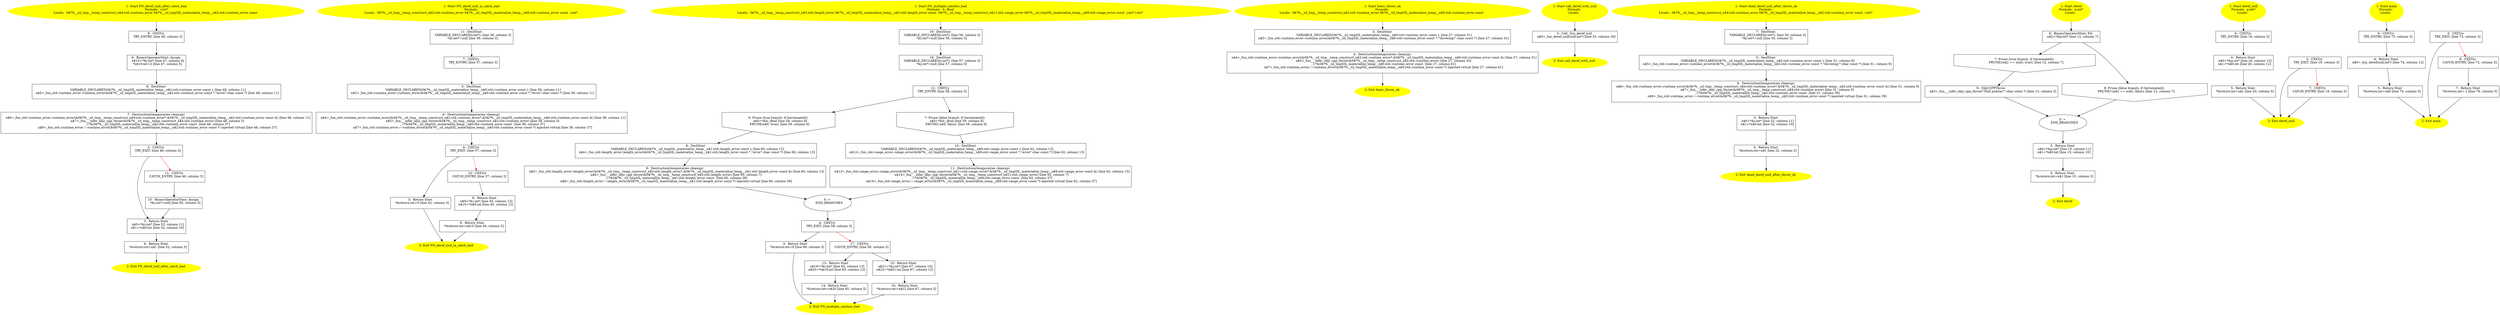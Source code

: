 /* @generated */
digraph cfg {
"FN_deref_null_after_catch_bad#462.43441e3badf1bb57_1" [label="1: Start FN_deref_null_after_catch_bad\nFormals:  i:int*\nLocals:  0$?%__sil_tmp__temp_construct_n$4:std::runtime_error 0$?%__sil_tmpSIL_materialize_temp__n$2:std::runtime_error const  \n  " color=yellow style=filled]
	

	 "FN_deref_null_after_catch_bad#462.43441e3badf1bb57_1" -> "FN_deref_null_after_catch_bad#462.43441e3badf1bb57_9" ;
"FN_deref_null_after_catch_bad#462.43441e3badf1bb57_2" [label="2: Exit FN_deref_null_after_catch_bad \n  " color=yellow style=filled]
	

"FN_deref_null_after_catch_bad#462.43441e3badf1bb57_3" [label="3:  Return Stmt \n   n$0=*&i:int* [line 52, column 11]\n  n$1=*n$0:int [line 52, column 10]\n " shape="box"]
	

	 "FN_deref_null_after_catch_bad#462.43441e3badf1bb57_3" -> "FN_deref_null_after_catch_bad#462.43441e3badf1bb57_4" ;
"FN_deref_null_after_catch_bad#462.43441e3badf1bb57_4" [label="4:  Return Stmt \n   *&return:int=n$1 [line 52, column 3]\n " shape="box"]
	

	 "FN_deref_null_after_catch_bad#462.43441e3badf1bb57_4" -> "FN_deref_null_after_catch_bad#462.43441e3badf1bb57_2" ;
"FN_deref_null_after_catch_bad#462.43441e3badf1bb57_5" [label="5:  CXXTry \n   TRY_EXIT; [line 46, column 3]\n " shape="box"]
	

	 "FN_deref_null_after_catch_bad#462.43441e3badf1bb57_5" -> "FN_deref_null_after_catch_bad#462.43441e3badf1bb57_3" ;
	 "FN_deref_null_after_catch_bad#462.43441e3badf1bb57_5" -> "FN_deref_null_after_catch_bad#462.43441e3badf1bb57_11" [color="red" ];
"FN_deref_null_after_catch_bad#462.43441e3badf1bb57_6" [label="6:  DeclStmt \n   VARIABLE_DECLARED(0$?%__sil_tmpSIL_materialize_temp__n$2:std::runtime_error const ); [line 48, column 11]\n  n$5=_fun_std::runtime_error::runtime_error(&0$?%__sil_tmpSIL_materialize_temp__n$2:std::runtime_error const *,\"error\":char const *) [line 48, column 11]\n " shape="box"]
	

	 "FN_deref_null_after_catch_bad#462.43441e3badf1bb57_6" -> "FN_deref_null_after_catch_bad#462.43441e3badf1bb57_7" ;
"FN_deref_null_after_catch_bad#462.43441e3badf1bb57_7" [label="7:  Destruction(temporaries cleanup) \n   n$6=_fun_std::runtime_error::runtime_error(&0$?%__sil_tmp__temp_construct_n$4:std::runtime_error*,&0$?%__sil_tmpSIL_materialize_temp__n$2:std::runtime_error const &) [line 48, column 11]\n  n$7=_fun___infer_objc_cpp_throw(&0$?%__sil_tmp__temp_construct_n$4:std::runtime_error) [line 48, column 5]\n  _=*&0$?%__sil_tmpSIL_materialize_temp__n$2:std::runtime_error const  [line 48, column 37]\n  n$9=_fun_std::runtime_error::~runtime_error(&0$?%__sil_tmpSIL_materialize_temp__n$2:std::runtime_error const *) injected virtual [line 48, column 37]\n " shape="box"]
	

	 "FN_deref_null_after_catch_bad#462.43441e3badf1bb57_7" -> "FN_deref_null_after_catch_bad#462.43441e3badf1bb57_5" ;
"FN_deref_null_after_catch_bad#462.43441e3badf1bb57_8" [label="8:  BinaryOperatorStmt: Assign \n   n$10=*&i:int* [line 47, column 6]\n  *n$10:int=2 [line 47, column 5]\n " shape="box"]
	

	 "FN_deref_null_after_catch_bad#462.43441e3badf1bb57_8" -> "FN_deref_null_after_catch_bad#462.43441e3badf1bb57_6" ;
"FN_deref_null_after_catch_bad#462.43441e3badf1bb57_9" [label="9:  CXXTry \n   TRY_ENTRY; [line 46, column 3]\n " shape="box"]
	

	 "FN_deref_null_after_catch_bad#462.43441e3badf1bb57_9" -> "FN_deref_null_after_catch_bad#462.43441e3badf1bb57_8" ;
"FN_deref_null_after_catch_bad#462.43441e3badf1bb57_10" [label="10:  BinaryOperatorStmt: Assign \n   *&i:int*=null [line 50, column 5]\n " shape="box"]
	

	 "FN_deref_null_after_catch_bad#462.43441e3badf1bb57_10" -> "FN_deref_null_after_catch_bad#462.43441e3badf1bb57_3" ;
"FN_deref_null_after_catch_bad#462.43441e3badf1bb57_11" [label="11:  CXXTry \n   CATCH_ENTRY; [line 46, column 3]\n " shape="box"]
	

	 "FN_deref_null_after_catch_bad#462.43441e3badf1bb57_11" -> "FN_deref_null_after_catch_bad#462.43441e3badf1bb57_10" ;
"FN_deref_null_in_catch_bad#929789.c83eec7c9ab8ce2e_1" [label="1: Start FN_deref_null_in_catch_bad\nFormals: \nLocals:  0$?%__sil_tmp__temp_construct_n$2:std::runtime_error 0$?%__sil_tmpSIL_materialize_temp__n$0:std::runtime_error const  i:int* \n  " color=yellow style=filled]
	

	 "FN_deref_null_in_catch_bad#929789.c83eec7c9ab8ce2e_1" -> "FN_deref_null_in_catch_bad#929789.c83eec7c9ab8ce2e_11" ;
"FN_deref_null_in_catch_bad#929789.c83eec7c9ab8ce2e_2" [label="2: Exit FN_deref_null_in_catch_bad \n  " color=yellow style=filled]
	

"FN_deref_null_in_catch_bad#929789.c83eec7c9ab8ce2e_3" [label="3:  Return Stmt \n   *&return:int=0 [line 42, column 3]\n " shape="box"]
	

	 "FN_deref_null_in_catch_bad#929789.c83eec7c9ab8ce2e_3" -> "FN_deref_null_in_catch_bad#929789.c83eec7c9ab8ce2e_2" ;
"FN_deref_null_in_catch_bad#929789.c83eec7c9ab8ce2e_4" [label="4:  CXXTry \n   TRY_EXIT; [line 37, column 3]\n " shape="box"]
	

	 "FN_deref_null_in_catch_bad#929789.c83eec7c9ab8ce2e_4" -> "FN_deref_null_in_catch_bad#929789.c83eec7c9ab8ce2e_3" ;
	 "FN_deref_null_in_catch_bad#929789.c83eec7c9ab8ce2e_4" -> "FN_deref_null_in_catch_bad#929789.c83eec7c9ab8ce2e_10" [color="red" ];
"FN_deref_null_in_catch_bad#929789.c83eec7c9ab8ce2e_5" [label="5:  DeclStmt \n   VARIABLE_DECLARED(0$?%__sil_tmpSIL_materialize_temp__n$0:std::runtime_error const ); [line 38, column 11]\n  n$3=_fun_std::runtime_error::runtime_error(&0$?%__sil_tmpSIL_materialize_temp__n$0:std::runtime_error const *,\"error\":char const *) [line 38, column 11]\n " shape="box"]
	

	 "FN_deref_null_in_catch_bad#929789.c83eec7c9ab8ce2e_5" -> "FN_deref_null_in_catch_bad#929789.c83eec7c9ab8ce2e_6" ;
"FN_deref_null_in_catch_bad#929789.c83eec7c9ab8ce2e_6" [label="6:  Destruction(temporaries cleanup) \n   n$4=_fun_std::runtime_error::runtime_error(&0$?%__sil_tmp__temp_construct_n$2:std::runtime_error*,&0$?%__sil_tmpSIL_materialize_temp__n$0:std::runtime_error const &) [line 38, column 11]\n  n$5=_fun___infer_objc_cpp_throw(&0$?%__sil_tmp__temp_construct_n$2:std::runtime_error) [line 38, column 5]\n  _=*&0$?%__sil_tmpSIL_materialize_temp__n$0:std::runtime_error const  [line 38, column 37]\n  n$7=_fun_std::runtime_error::~runtime_error(&0$?%__sil_tmpSIL_materialize_temp__n$0:std::runtime_error const *) injected virtual [line 38, column 37]\n " shape="box"]
	

	 "FN_deref_null_in_catch_bad#929789.c83eec7c9ab8ce2e_6" -> "FN_deref_null_in_catch_bad#929789.c83eec7c9ab8ce2e_4" ;
"FN_deref_null_in_catch_bad#929789.c83eec7c9ab8ce2e_7" [label="7:  CXXTry \n   TRY_ENTRY; [line 37, column 3]\n " shape="box"]
	

	 "FN_deref_null_in_catch_bad#929789.c83eec7c9ab8ce2e_7" -> "FN_deref_null_in_catch_bad#929789.c83eec7c9ab8ce2e_5" ;
"FN_deref_null_in_catch_bad#929789.c83eec7c9ab8ce2e_8" [label="8:  Return Stmt \n   n$9=*&i:int* [line 40, column 13]\n  n$10=*n$9:int [line 40, column 12]\n " shape="box"]
	

	 "FN_deref_null_in_catch_bad#929789.c83eec7c9ab8ce2e_8" -> "FN_deref_null_in_catch_bad#929789.c83eec7c9ab8ce2e_9" ;
"FN_deref_null_in_catch_bad#929789.c83eec7c9ab8ce2e_9" [label="9:  Return Stmt \n   *&return:int=n$10 [line 40, column 5]\n " shape="box"]
	

	 "FN_deref_null_in_catch_bad#929789.c83eec7c9ab8ce2e_9" -> "FN_deref_null_in_catch_bad#929789.c83eec7c9ab8ce2e_2" ;
"FN_deref_null_in_catch_bad#929789.c83eec7c9ab8ce2e_10" [label="10:  CXXTry \n   CATCH_ENTRY; [line 37, column 3]\n " shape="box"]
	

	 "FN_deref_null_in_catch_bad#929789.c83eec7c9ab8ce2e_10" -> "FN_deref_null_in_catch_bad#929789.c83eec7c9ab8ce2e_8" ;
"FN_deref_null_in_catch_bad#929789.c83eec7c9ab8ce2e_11" [label="11:  DeclStmt \n   VARIABLE_DECLARED(i:int*); [line 36, column 3]\n  *&i:int*=null [line 36, column 3]\n " shape="box"]
	

	 "FN_deref_null_in_catch_bad#929789.c83eec7c9ab8ce2e_11" -> "FN_deref_null_in_catch_bad#929789.c83eec7c9ab8ce2e_7" ;
"FN_multiple_catches_bad#459518252.680a793e449c2d74_1" [label="1: Start FN_multiple_catches_bad\nFormals:  b:_Bool\nLocals:  0$?%__sil_tmp__temp_construct_n$3:std::length_error 0$?%__sil_tmpSIL_materialize_temp__n$1:std::length_error const  0$?%__sil_tmp__temp_construct_n$11:std::range_error 0$?%__sil_tmpSIL_materialize_temp__n$9:std::range_error const  j:int* i:int* \n  " color=yellow style=filled]
	

	 "FN_multiple_catches_bad#459518252.680a793e449c2d74_1" -> "FN_multiple_catches_bad#459518252.680a793e449c2d74_19" ;
"FN_multiple_catches_bad#459518252.680a793e449c2d74_2" [label="2: Exit FN_multiple_catches_bad \n  " color=yellow style=filled]
	

"FN_multiple_catches_bad#459518252.680a793e449c2d74_3" [label="3:  Return Stmt \n   *&return:int=0 [line 69, column 3]\n " shape="box"]
	

	 "FN_multiple_catches_bad#459518252.680a793e449c2d74_3" -> "FN_multiple_catches_bad#459518252.680a793e449c2d74_2" ;
"FN_multiple_catches_bad#459518252.680a793e449c2d74_4" [label="4:  CXXTry \n   TRY_EXIT; [line 58, column 3]\n " shape="box"]
	

	 "FN_multiple_catches_bad#459518252.680a793e449c2d74_4" -> "FN_multiple_catches_bad#459518252.680a793e449c2d74_3" ;
	 "FN_multiple_catches_bad#459518252.680a793e449c2d74_4" -> "FN_multiple_catches_bad#459518252.680a793e449c2d74_17" [color="red" ];
"FN_multiple_catches_bad#459518252.680a793e449c2d74_5" [label="5: + \n   END_BRANCHES\n " ]
	

	 "FN_multiple_catches_bad#459518252.680a793e449c2d74_5" -> "FN_multiple_catches_bad#459518252.680a793e449c2d74_4" ;
"FN_multiple_catches_bad#459518252.680a793e449c2d74_6" [label="6: Prune (true branch, if (terminated)) \n   n$0=*&b:_Bool [line 59, column 9]\n  PRUNE(n$0, true); [line 59, column 9]\n " shape="invhouse"]
	

	 "FN_multiple_catches_bad#459518252.680a793e449c2d74_6" -> "FN_multiple_catches_bad#459518252.680a793e449c2d74_8" ;
"FN_multiple_catches_bad#459518252.680a793e449c2d74_7" [label="7: Prune (false branch, if (terminated)) \n   n$0=*&b:_Bool [line 59, column 9]\n  PRUNE(!n$0, false); [line 59, column 9]\n " shape="invhouse"]
	

	 "FN_multiple_catches_bad#459518252.680a793e449c2d74_7" -> "FN_multiple_catches_bad#459518252.680a793e449c2d74_10" ;
"FN_multiple_catches_bad#459518252.680a793e449c2d74_8" [label="8:  DeclStmt \n   VARIABLE_DECLARED(0$?%__sil_tmpSIL_materialize_temp__n$1:std::length_error const ); [line 60, column 13]\n  n$4=_fun_std::length_error::length_error(&0$?%__sil_tmpSIL_materialize_temp__n$1:std::length_error const *,\"error\":char const *) [line 60, column 13]\n " shape="box"]
	

	 "FN_multiple_catches_bad#459518252.680a793e449c2d74_8" -> "FN_multiple_catches_bad#459518252.680a793e449c2d74_9" ;
"FN_multiple_catches_bad#459518252.680a793e449c2d74_9" [label="9:  Destruction(temporaries cleanup) \n   n$5=_fun_std::length_error::length_error(&0$?%__sil_tmp__temp_construct_n$3:std::length_error*,&0$?%__sil_tmpSIL_materialize_temp__n$1:std::length_error const &) [line 60, column 13]\n  n$6=_fun___infer_objc_cpp_throw(&0$?%__sil_tmp__temp_construct_n$3:std::length_error) [line 60, column 7]\n  _=*&0$?%__sil_tmpSIL_materialize_temp__n$1:std::length_error const  [line 60, column 38]\n  n$8=_fun_std::length_error::~length_error(&0$?%__sil_tmpSIL_materialize_temp__n$1:std::length_error const *) injected virtual [line 60, column 38]\n " shape="box"]
	

	 "FN_multiple_catches_bad#459518252.680a793e449c2d74_9" -> "FN_multiple_catches_bad#459518252.680a793e449c2d74_5" ;
"FN_multiple_catches_bad#459518252.680a793e449c2d74_10" [label="10:  DeclStmt \n   VARIABLE_DECLARED(0$?%__sil_tmpSIL_materialize_temp__n$9:std::range_error const ); [line 62, column 13]\n  n$12=_fun_std::range_error::range_error(&0$?%__sil_tmpSIL_materialize_temp__n$9:std::range_error const *,\"error\":char const *) [line 62, column 13]\n " shape="box"]
	

	 "FN_multiple_catches_bad#459518252.680a793e449c2d74_10" -> "FN_multiple_catches_bad#459518252.680a793e449c2d74_11" ;
"FN_multiple_catches_bad#459518252.680a793e449c2d74_11" [label="11:  Destruction(temporaries cleanup) \n   n$13=_fun_std::range_error::range_error(&0$?%__sil_tmp__temp_construct_n$11:std::range_error*,&0$?%__sil_tmpSIL_materialize_temp__n$9:std::range_error const &) [line 62, column 13]\n  n$14=_fun___infer_objc_cpp_throw(&0$?%__sil_tmp__temp_construct_n$11:std::range_error) [line 62, column 7]\n  _=*&0$?%__sil_tmpSIL_materialize_temp__n$9:std::range_error const  [line 62, column 37]\n  n$16=_fun_std::range_error::~range_error(&0$?%__sil_tmpSIL_materialize_temp__n$9:std::range_error const *) injected virtual [line 62, column 37]\n " shape="box"]
	

	 "FN_multiple_catches_bad#459518252.680a793e449c2d74_11" -> "FN_multiple_catches_bad#459518252.680a793e449c2d74_5" ;
"FN_multiple_catches_bad#459518252.680a793e449c2d74_12" [label="12:  CXXTry \n   TRY_ENTRY; [line 58, column 3]\n " shape="box"]
	

	 "FN_multiple_catches_bad#459518252.680a793e449c2d74_12" -> "FN_multiple_catches_bad#459518252.680a793e449c2d74_6" ;
	 "FN_multiple_catches_bad#459518252.680a793e449c2d74_12" -> "FN_multiple_catches_bad#459518252.680a793e449c2d74_7" ;
"FN_multiple_catches_bad#459518252.680a793e449c2d74_13" [label="13:  Return Stmt \n   n$19=*&i:int* [line 65, column 13]\n  n$20=*n$19:int [line 65, column 12]\n " shape="box"]
	

	 "FN_multiple_catches_bad#459518252.680a793e449c2d74_13" -> "FN_multiple_catches_bad#459518252.680a793e449c2d74_14" ;
"FN_multiple_catches_bad#459518252.680a793e449c2d74_14" [label="14:  Return Stmt \n   *&return:int=n$20 [line 65, column 5]\n " shape="box"]
	

	 "FN_multiple_catches_bad#459518252.680a793e449c2d74_14" -> "FN_multiple_catches_bad#459518252.680a793e449c2d74_2" ;
"FN_multiple_catches_bad#459518252.680a793e449c2d74_15" [label="15:  Return Stmt \n   n$21=*&j:int* [line 67, column 13]\n  n$22=*n$21:int [line 67, column 12]\n " shape="box"]
	

	 "FN_multiple_catches_bad#459518252.680a793e449c2d74_15" -> "FN_multiple_catches_bad#459518252.680a793e449c2d74_16" ;
"FN_multiple_catches_bad#459518252.680a793e449c2d74_16" [label="16:  Return Stmt \n   *&return:int=n$22 [line 67, column 5]\n " shape="box"]
	

	 "FN_multiple_catches_bad#459518252.680a793e449c2d74_16" -> "FN_multiple_catches_bad#459518252.680a793e449c2d74_2" ;
"FN_multiple_catches_bad#459518252.680a793e449c2d74_17" [label="17:  CXXTry \n   CATCH_ENTRY; [line 58, column 3]\n " shape="box"]
	

	 "FN_multiple_catches_bad#459518252.680a793e449c2d74_17" -> "FN_multiple_catches_bad#459518252.680a793e449c2d74_15" ;
	 "FN_multiple_catches_bad#459518252.680a793e449c2d74_17" -> "FN_multiple_catches_bad#459518252.680a793e449c2d74_13" ;
"FN_multiple_catches_bad#459518252.680a793e449c2d74_18" [label="18:  DeclStmt \n   VARIABLE_DECLARED(j:int*); [line 57, column 3]\n  *&j:int*=null [line 57, column 3]\n " shape="box"]
	

	 "FN_multiple_catches_bad#459518252.680a793e449c2d74_18" -> "FN_multiple_catches_bad#459518252.680a793e449c2d74_12" ;
"FN_multiple_catches_bad#459518252.680a793e449c2d74_19" [label="19:  DeclStmt \n   VARIABLE_DECLARED(i:int*); [line 56, column 3]\n  *&i:int*=null [line 56, column 3]\n " shape="box"]
	

	 "FN_multiple_catches_bad#459518252.680a793e449c2d74_19" -> "FN_multiple_catches_bad#459518252.680a793e449c2d74_18" ;
"basic_throw_ok#105291888909807828.c9e1b8dd080b2621_1" [label="1: Start basic_throw_ok\nFormals: \nLocals:  0$?%__sil_tmp__temp_construct_n$2:std::runtime_error 0$?%__sil_tmpSIL_materialize_temp__n$0:std::runtime_error const  \n  " color=yellow style=filled]
	

	 "basic_throw_ok#105291888909807828.c9e1b8dd080b2621_1" -> "basic_throw_ok#105291888909807828.c9e1b8dd080b2621_3" ;
"basic_throw_ok#105291888909807828.c9e1b8dd080b2621_2" [label="2: Exit basic_throw_ok \n  " color=yellow style=filled]
	

"basic_throw_ok#105291888909807828.c9e1b8dd080b2621_3" [label="3:  DeclStmt \n   VARIABLE_DECLARED(0$?%__sil_tmpSIL_materialize_temp__n$0:std::runtime_error const ); [line 27, column 31]\n  n$3=_fun_std::runtime_error::runtime_error(&0$?%__sil_tmpSIL_materialize_temp__n$0:std::runtime_error const *,\"throwing!\":char const *) [line 27, column 31]\n " shape="box"]
	

	 "basic_throw_ok#105291888909807828.c9e1b8dd080b2621_3" -> "basic_throw_ok#105291888909807828.c9e1b8dd080b2621_4" ;
"basic_throw_ok#105291888909807828.c9e1b8dd080b2621_4" [label="4:  Destruction(temporaries cleanup) \n   n$4=_fun_std::runtime_error::runtime_error(&0$?%__sil_tmp__temp_construct_n$2:std::runtime_error*,&0$?%__sil_tmpSIL_materialize_temp__n$0:std::runtime_error const &) [line 27, column 31]\n  n$5=_fun___infer_objc_cpp_throw(&0$?%__sil_tmp__temp_construct_n$2:std::runtime_error) [line 27, column 25]\n  _=*&0$?%__sil_tmpSIL_materialize_temp__n$0:std::runtime_error const  [line 27, column 61]\n  n$7=_fun_std::runtime_error::~runtime_error(&0$?%__sil_tmpSIL_materialize_temp__n$0:std::runtime_error const *) injected virtual [line 27, column 61]\n " shape="box"]
	

	 "basic_throw_ok#105291888909807828.c9e1b8dd080b2621_4" -> "basic_throw_ok#105291888909807828.c9e1b8dd080b2621_2" ;
"call_deref_with_null#461196642599.6346543307e9a799_1" [label="1: Start call_deref_with_null\nFormals: \nLocals:  \n  " color=yellow style=filled]
	

	 "call_deref_with_null#461196642599.6346543307e9a799_1" -> "call_deref_with_null#461196642599.6346543307e9a799_3" ;
"call_deref_with_null#461196642599.6346543307e9a799_2" [label="2: Exit call_deref_with_null \n  " color=yellow style=filled]
	

"call_deref_with_null#461196642599.6346543307e9a799_3" [label="3:  Call _fun_deref_null \n   n$0=_fun_deref_null(null:int*) [line 25, column 30]\n " shape="box"]
	

	 "call_deref_with_null#461196642599.6346543307e9a799_3" -> "call_deref_with_null#461196642599.6346543307e9a799_2" ;
"dead_deref_null_after_throw_ok#12.42d41c040f3a321b_1" [label="1: Start dead_deref_null_after_throw_ok\nFormals: \nLocals:  0$?%__sil_tmp__temp_construct_n$4:std::runtime_error 0$?%__sil_tmpSIL_materialize_temp__n$2:std::runtime_error const  i:int* \n  " color=yellow style=filled]
	

	 "dead_deref_null_after_throw_ok#12.42d41c040f3a321b_1" -> "dead_deref_null_after_throw_ok#12.42d41c040f3a321b_7" ;
"dead_deref_null_after_throw_ok#12.42d41c040f3a321b_2" [label="2: Exit dead_deref_null_after_throw_ok \n  " color=yellow style=filled]
	

"dead_deref_null_after_throw_ok#12.42d41c040f3a321b_3" [label="3:  Return Stmt \n   n$0=*&i:int* [line 32, column 11]\n  n$1=*n$0:int [line 32, column 10]\n " shape="box"]
	

	 "dead_deref_null_after_throw_ok#12.42d41c040f3a321b_3" -> "dead_deref_null_after_throw_ok#12.42d41c040f3a321b_4" ;
"dead_deref_null_after_throw_ok#12.42d41c040f3a321b_4" [label="4:  Return Stmt \n   *&return:int=n$1 [line 32, column 3]\n " shape="box"]
	

	 "dead_deref_null_after_throw_ok#12.42d41c040f3a321b_4" -> "dead_deref_null_after_throw_ok#12.42d41c040f3a321b_2" ;
"dead_deref_null_after_throw_ok#12.42d41c040f3a321b_5" [label="5:  DeclStmt \n   VARIABLE_DECLARED(0$?%__sil_tmpSIL_materialize_temp__n$2:std::runtime_error const ); [line 31, column 9]\n  n$5=_fun_std::runtime_error::runtime_error(&0$?%__sil_tmpSIL_materialize_temp__n$2:std::runtime_error const *,\"throwing!\":char const *) [line 31, column 9]\n " shape="box"]
	

	 "dead_deref_null_after_throw_ok#12.42d41c040f3a321b_5" -> "dead_deref_null_after_throw_ok#12.42d41c040f3a321b_6" ;
"dead_deref_null_after_throw_ok#12.42d41c040f3a321b_6" [label="6:  Destruction(temporaries cleanup) \n   n$6=_fun_std::runtime_error::runtime_error(&0$?%__sil_tmp__temp_construct_n$4:std::runtime_error*,&0$?%__sil_tmpSIL_materialize_temp__n$2:std::runtime_error const &) [line 31, column 9]\n  n$7=_fun___infer_objc_cpp_throw(&0$?%__sil_tmp__temp_construct_n$4:std::runtime_error) [line 31, column 3]\n  _=*&0$?%__sil_tmpSIL_materialize_temp__n$2:std::runtime_error const  [line 31, column 39]\n  n$9=_fun_std::runtime_error::~runtime_error(&0$?%__sil_tmpSIL_materialize_temp__n$2:std::runtime_error const *) injected virtual [line 31, column 39]\n " shape="box"]
	

	 "dead_deref_null_after_throw_ok#12.42d41c040f3a321b_6" -> "dead_deref_null_after_throw_ok#12.42d41c040f3a321b_3" ;
"dead_deref_null_after_throw_ok#12.42d41c040f3a321b_7" [label="7:  DeclStmt \n   VARIABLE_DECLARED(i:int*); [line 30, column 3]\n  *&i:int*=null [line 30, column 3]\n " shape="box"]
	

	 "dead_deref_null_after_throw_ok#12.42d41c040f3a321b_7" -> "dead_deref_null_after_throw_ok#12.42d41c040f3a321b_5" ;
"deref#13506892413034678690.824465c4193ad228_1" [label="1: Start deref\nFormals:  p:int*\nLocals:  \n  " color=yellow style=filled]
	

	 "deref#13506892413034678690.824465c4193ad228_1" -> "deref#13506892413034678690.824465c4193ad228_6" ;
"deref#13506892413034678690.824465c4193ad228_2" [label="2: Exit deref \n  " color=yellow style=filled]
	

"deref#13506892413034678690.824465c4193ad228_3" [label="3:  Return Stmt \n   n$0=*&p:int* [line 15, column 11]\n  n$1=*n$0:int [line 15, column 10]\n " shape="box"]
	

	 "deref#13506892413034678690.824465c4193ad228_3" -> "deref#13506892413034678690.824465c4193ad228_4" ;
"deref#13506892413034678690.824465c4193ad228_4" [label="4:  Return Stmt \n   *&return:int=n$1 [line 15, column 3]\n " shape="box"]
	

	 "deref#13506892413034678690.824465c4193ad228_4" -> "deref#13506892413034678690.824465c4193ad228_2" ;
"deref#13506892413034678690.824465c4193ad228_5" [label="5: + \n   END_BRANCHES\n " ]
	

	 "deref#13506892413034678690.824465c4193ad228_5" -> "deref#13506892413034678690.824465c4193ad228_3" ;
"deref#13506892413034678690.824465c4193ad228_6" [label="6:  BinaryOperatorStmt: EQ \n   n$2=*&p:int* [line 12, column 7]\n " shape="box"]
	

	 "deref#13506892413034678690.824465c4193ad228_6" -> "deref#13506892413034678690.824465c4193ad228_7" ;
	 "deref#13506892413034678690.824465c4193ad228_6" -> "deref#13506892413034678690.824465c4193ad228_8" ;
"deref#13506892413034678690.824465c4193ad228_7" [label="7: Prune (true branch, if (terminated)) \n   PRUNE((n$2 == null), true); [line 12, column 7]\n " shape="invhouse"]
	

	 "deref#13506892413034678690.824465c4193ad228_7" -> "deref#13506892413034678690.824465c4193ad228_9" ;
"deref#13506892413034678690.824465c4193ad228_8" [label="8: Prune (false branch, if (terminated)) \n   PRUNE(!(n$2 == null), false); [line 12, column 7]\n " shape="invhouse"]
	

	 "deref#13506892413034678690.824465c4193ad228_8" -> "deref#13506892413034678690.824465c4193ad228_5" ;
"deref#13506892413034678690.824465c4193ad228_9" [label="9:  ObjCCPPThrow \n   n$3=_fun___infer_objc_cpp_throw(\"Null pointer!\":char const *) [line 13, column 5]\n " shape="box"]
	

	 "deref#13506892413034678690.824465c4193ad228_9" -> "deref#13506892413034678690.824465c4193ad228_5" ;
"deref_null#11536394632240553702.ea4eed042da22ab7_1" [label="1: Start deref_null\nFormals:  p:int*\nLocals:  \n  " color=yellow style=filled]
	

	 "deref_null#11536394632240553702.ea4eed042da22ab7_1" -> "deref_null#11536394632240553702.ea4eed042da22ab7_6" ;
"deref_null#11536394632240553702.ea4eed042da22ab7_2" [label="2: Exit deref_null \n  " color=yellow style=filled]
	

"deref_null#11536394632240553702.ea4eed042da22ab7_3" [label="3:  CXXTry \n   TRY_EXIT; [line 19, column 3]\n " shape="box"]
	

	 "deref_null#11536394632240553702.ea4eed042da22ab7_3" -> "deref_null#11536394632240553702.ea4eed042da22ab7_2" ;
	 "deref_null#11536394632240553702.ea4eed042da22ab7_3" -> "deref_null#11536394632240553702.ea4eed042da22ab7_7" [color="red" ];
"deref_null#11536394632240553702.ea4eed042da22ab7_4" [label="4:  Return Stmt \n   n$0=*&p:int* [line 20, column 13]\n  n$1=*n$0:int [line 20, column 12]\n " shape="box"]
	

	 "deref_null#11536394632240553702.ea4eed042da22ab7_4" -> "deref_null#11536394632240553702.ea4eed042da22ab7_5" ;
"deref_null#11536394632240553702.ea4eed042da22ab7_5" [label="5:  Return Stmt \n   *&return:int=n$1 [line 20, column 5]\n " shape="box"]
	

	 "deref_null#11536394632240553702.ea4eed042da22ab7_5" -> "deref_null#11536394632240553702.ea4eed042da22ab7_2" ;
"deref_null#11536394632240553702.ea4eed042da22ab7_6" [label="6:  CXXTry \n   TRY_ENTRY; [line 19, column 3]\n " shape="box"]
	

	 "deref_null#11536394632240553702.ea4eed042da22ab7_6" -> "deref_null#11536394632240553702.ea4eed042da22ab7_4" ;
"deref_null#11536394632240553702.ea4eed042da22ab7_7" [label="7:  CXXTry \n   CATCH_ENTRY; [line 19, column 3]\n " shape="box"]
	

	 "deref_null#11536394632240553702.ea4eed042da22ab7_7" -> "deref_null#11536394632240553702.ea4eed042da22ab7_2" ;
"main.fad58de7366495db_1" [label="1: Start main\nFormals: \nLocals:  \n  " color=yellow style=filled]
	

	 "main.fad58de7366495db_1" -> "main.fad58de7366495db_6" ;
"main.fad58de7366495db_2" [label="2: Exit main \n  " color=yellow style=filled]
	

"main.fad58de7366495db_3" [label="3:  CXXTry \n   TRY_EXIT; [line 73, column 3]\n " shape="box"]
	

	 "main.fad58de7366495db_3" -> "main.fad58de7366495db_2" ;
	 "main.fad58de7366495db_3" -> "main.fad58de7366495db_8" [color="red" ];
"main.fad58de7366495db_4" [label="4:  Return Stmt \n   n$0=_fun_deref(null:int*) [line 74, column 12]\n " shape="box"]
	

	 "main.fad58de7366495db_4" -> "main.fad58de7366495db_5" ;
"main.fad58de7366495db_5" [label="5:  Return Stmt \n   *&return:int=n$0 [line 74, column 5]\n " shape="box"]
	

	 "main.fad58de7366495db_5" -> "main.fad58de7366495db_2" ;
"main.fad58de7366495db_6" [label="6:  CXXTry \n   TRY_ENTRY; [line 73, column 3]\n " shape="box"]
	

	 "main.fad58de7366495db_6" -> "main.fad58de7366495db_4" ;
"main.fad58de7366495db_7" [label="7:  Return Stmt \n   *&return:int=-1 [line 76, column 5]\n " shape="box"]
	

	 "main.fad58de7366495db_7" -> "main.fad58de7366495db_2" ;
"main.fad58de7366495db_8" [label="8:  CXXTry \n   CATCH_ENTRY; [line 73, column 3]\n " shape="box"]
	

	 "main.fad58de7366495db_8" -> "main.fad58de7366495db_7" ;
}
